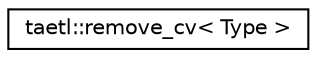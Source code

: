 digraph "Graphical Class Hierarchy"
{
  edge [fontname="Helvetica",fontsize="10",labelfontname="Helvetica",labelfontsize="10"];
  node [fontname="Helvetica",fontsize="10",shape=record];
  rankdir="LR";
  Node0 [label="taetl::remove_cv\< Type \>",height=0.2,width=0.4,color="black", fillcolor="white", style="filled",URL="$structtaetl_1_1remove__cv.html"];
}
